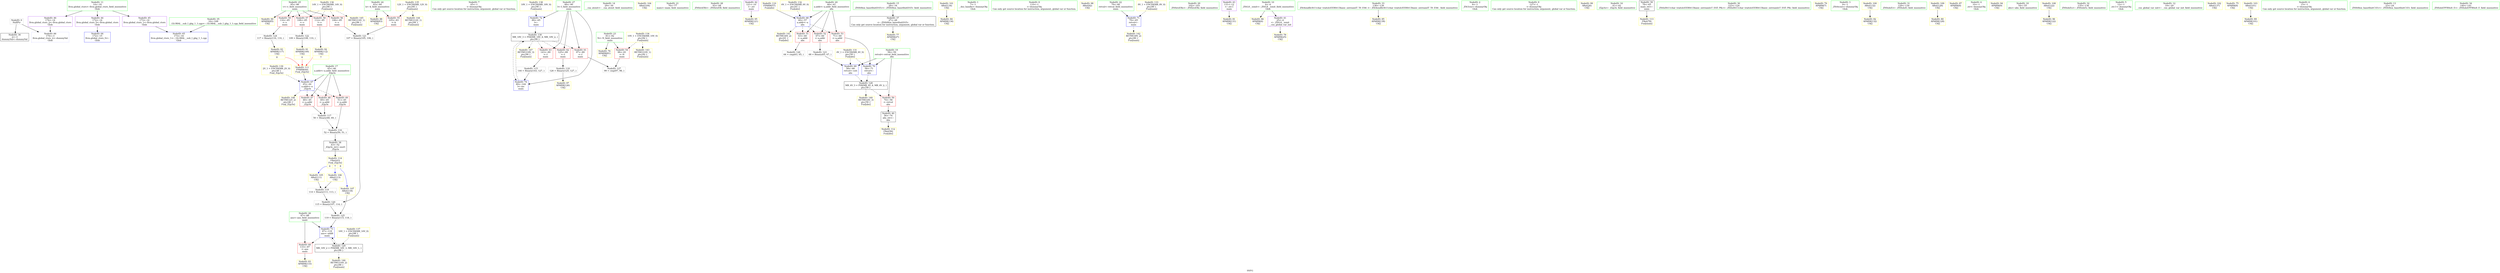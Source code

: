 digraph "SVFG" {
	label="SVFG";

	Node0x555d0f83f830 [shape=record,color=grey,label="{NodeID: 0\nNullPtr}"];
	Node0x555d0f83f830 -> Node0x555d0f845440[style=solid];
	Node0x555d0f83f830 -> Node0x555d0f847e10[style=solid];
	Node0x555d0f8491c0 [shape=record,color=yellow,style=double,label="{NodeID: 90\nAPARM(85)\nCS[]}"];
	Node0x555d0f843b50 [shape=record,color=green,label="{NodeID: 7\n65\<--1\n\<--dummyObj\nCan only get source location for instruction, argument, global var or function.}"];
	Node0x555d0f846000 [shape=record,color=yellow,style=double,label="{NodeID: 97\nAPARM(126)\nCS[]}"];
	Node0x555d0f843ff0 [shape=record,color=green,label="{NodeID: 14\n29\<--30\n__cxa_atexit\<--__cxa_atexit_field_insensitive\n}"];
	Node0x555d0f846430 [shape=record,color=yellow,style=double,label="{NodeID: 104\nARet(104)\nCS[]}"];
	Node0x555d0f844660 [shape=record,color=green,label="{NodeID: 21\n76\<--77\nmain\<--main_field_insensitive\n}"];
	Node0x555d0f84a850 [shape=record,color=yellow,style=double,label="{NodeID: 111\nFPARM(44)\nFun[_Z2p3x]}"];
	Node0x555d0f84a850 -> Node0x555d0f847f10[style=solid];
	Node0x555d0f844c40 [shape=record,color=green,label="{NodeID: 28\n93\<--94\n_ZNSirsERi\<--_ZNSirsERi_field_insensitive\n}"];
	Node0x555d0f84b500 [shape=record,color=grey,label="{NodeID: 118\n126 = Binary(125, 127, )\n}"];
	Node0x555d0f84b500 -> Node0x555d0f846000[style=solid];
	Node0x555d0f845340 [shape=record,color=green,label="{NodeID: 35\n16\<--168\n_GLOBAL__sub_I_ghg_1_1.cpp\<--_GLOBAL__sub_I_ghg_1_1.cpp_field_insensitive\n}"];
	Node0x555d0f845340 -> Node0x555d0f847d10[style=solid];
	Node0x555d0f84bf80 [shape=record,color=grey,label="{NodeID: 125\n119 = Binary(115, 118, )\n}"];
	Node0x555d0f84bf80 -> Node0x555d0f8483f0[style=solid];
	Node0x555d0f845980 [shape=record,color=purple,label="{NodeID: 42\n121\<--10\n\<--.str\nmain\n}"];
	Node0x555d0f845980 -> Node0x555d0f8495d0[style=solid];
	Node0x555d0f851850 [shape=record,color=yellow,style=double,label="{NodeID: 132\n6V_1 = ENCHI(MR_6V_0)\npts\{61 \}\nFun[abs]}"];
	Node0x555d0f851850 -> Node0x555d0f847fe0[style=dashed];
	Node0x555d0f846fe0 [shape=record,color=red,label="{NodeID: 49\n51\<--45\n\<--a.addr\n_Z2p3x\n}"];
	Node0x555d0f846fe0 -> Node0x555d0f84b200[style=solid];
	Node0x555d0f851ea0 [shape=record,color=yellow,style=double,label="{NodeID: 139\n2V_1 = ENCHI(MR_2V_0)\npts\{46 \}\nFun[_Z2p3x]}"];
	Node0x555d0f851ea0 -> Node0x555d0f847f10[style=dashed];
	Node0x555d0f847590 [shape=record,color=red,label="{NodeID: 56\n106\<--85\n\<--v\nmain\n}"];
	Node0x555d0f847590 -> Node0x555d0f84b980[style=solid];
	Node0x555d0f852f60 [shape=record,color=yellow,style=double,label="{NodeID: 146\nRETMU(16V_2)\npts\{88 \}\nFun[main]}"];
	Node0x555d0f847b40 [shape=record,color=red,label="{NodeID: 63\n143\<--89\n\<--I\nmain\n}"];
	Node0x555d0f847b40 -> Node0x555d0f84b080[style=solid];
	Node0x555d0f848180 [shape=record,color=blue,label="{NodeID: 70\n58\<--71\nretval\<--\nabs\n}"];
	Node0x555d0f848180 -> Node0x555d0f84fe30[style=dashed];
	Node0x555d0f848730 [shape=record,color=yellow,style=double,label="{NodeID: 77\nAPARM(27)\nCS[]}"];
	Node0x555d0f848ce0 [shape=record,color=yellow,style=double,label="{NodeID: 84\nAPARM(134)\nCS[]}"];
	Node0x555d0f840a90 [shape=record,color=green,label="{NodeID: 1\n7\<--1\n__dso_handle\<--dummyObj\nGlob }"];
	Node0x555d0f849290 [shape=record,color=yellow,style=double,label="{NodeID: 91\nAPARM(109)\nCS[]|{<s0>6}}"];
	Node0x555d0f849290:s0 -> Node0x555d0f84a850[style=solid,color=red];
	Node0x555d0f843be0 [shape=record,color=green,label="{NodeID: 8\n110\<--1\n\<--dummyObj\nCan only get source location for instruction, argument, global var or function.}"];
	Node0x555d0f8460d0 [shape=record,color=yellow,style=double,label="{NodeID: 98\nARet(92)\nCS[]}"];
	Node0x555d0f8440f0 [shape=record,color=green,label="{NodeID: 15\n28\<--34\n_ZNSt8ios_base4InitD1Ev\<--_ZNSt8ios_base4InitD1Ev_field_insensitive\n}"];
	Node0x555d0f8440f0 -> Node0x555d0f845540[style=solid];
	Node0x555d0f8464c0 [shape=record,color=yellow,style=double,label="{NodeID: 105\nARet(111)\nCS[]}"];
	Node0x555d0f8464c0 -> Node0x555d0f84b680[style=solid];
	Node0x555d0f844760 [shape=record,color=green,label="{NodeID: 22\n79\<--80\nretval\<--retval_field_insensitive\nmain\n}"];
	Node0x555d0f844760 -> Node0x555d0f848250[style=solid];
	Node0x555d0f84a9a0 [shape=record,color=yellow,style=double,label="{NodeID: 112\nFRet(56)\nFun[abs]}"];
	Node0x555d0f844d40 [shape=record,color=green,label="{NodeID: 29\n102\<--103\n_ZNSirsERx\<--_ZNSirsERx_field_insensitive\n}"];
	Node0x555d0f84b680 [shape=record,color=grey,label="{NodeID: 119\n114 = Binary(111, 113, )\n}"];
	Node0x555d0f84b680 -> Node0x555d0f84b800[style=solid];
	Node0x555d0f845440 [shape=record,color=black,label="{NodeID: 36\n2\<--3\ndummyVal\<--dummyVal\n}"];
	Node0x555d0f84c100 [shape=record,color=grey,label="{NodeID: 126\n64 = cmp(63, 65, )\n}"];
	Node0x555d0f845a50 [shape=record,color=purple,label="{NodeID: 43\n131\<--12\n\<--.str.1\nmain\n}"];
	Node0x555d0f845a50 -> Node0x555d0f848a70[style=solid];
	Node0x555d0f851930 [shape=record,color=yellow,style=double,label="{NodeID: 133\n8V_1 = ENCHI(MR_8V_0)\npts\{80 \}\nFun[main]}"];
	Node0x555d0f851930 -> Node0x555d0f848250[style=dashed];
	Node0x555d0f8470b0 [shape=record,color=red,label="{NodeID: 50\n74\<--58\n\<--retval\nabs\n}"];
	Node0x555d0f8470b0 -> Node0x555d0f8457e0[style=solid];
	Node0x555d0f851fb0 [shape=record,color=yellow,style=double,label="{NodeID: 140\nRETMU(4V_3)\npts\{59 \}\nFun[abs]}"];
	Node0x555d0f847660 [shape=record,color=red,label="{NodeID: 57\n108\<--85\n\<--v\nmain\n}"];
	Node0x555d0f847660 -> Node0x555d0f84bb00[style=solid];
	Node0x555d0f853040 [shape=record,color=yellow,style=double,label="{NodeID: 147\nRETMU(18V_3)\npts\{90 \}\nFun[main]}"];
	Node0x555d0f847c10 [shape=record,color=blue,label="{NodeID: 64\n172\<--15\nllvm.global_ctors_0\<--\nGlob }"];
	Node0x555d0f848250 [shape=record,color=blue,label="{NodeID: 71\n79\<--65\nretval\<--\nmain\n}"];
	Node0x555d0f848250 -> Node0x555d0f852bb0[style=dashed];
	Node0x555d0f848800 [shape=record,color=yellow,style=double,label="{NodeID: 78\nAPARM(25)\nCS[]}"];
	Node0x555d0f848db0 [shape=record,color=yellow,style=double,label="{NodeID: 85\nAPARM(138)\nCS[]}"];
	Node0x555d0f8430d0 [shape=record,color=green,label="{NodeID: 2\n8\<--1\n_ZSt3cin\<--dummyObj\nGlob }"];
	Node0x555d0f849360 [shape=record,color=yellow,style=double,label="{NodeID: 92\nAPARM(112)\nCS[]|{<s0>7}}"];
	Node0x555d0f849360:s0 -> Node0x555d0f84a850[style=solid,color=red];
	Node0x555d0f843c70 [shape=record,color=green,label="{NodeID: 9\n127\<--1\n\<--dummyObj\nCan only get source location for instruction, argument, global var or function.}"];
	Node0x555d0f846160 [shape=record,color=yellow,style=double,label="{NodeID: 99\nARet(26)\nCS[]}"];
	Node0x555d0f8441f0 [shape=record,color=green,label="{NodeID: 16\n41\<--42\n_Z2p3x\<--_Z2p3x_field_insensitive\n}"];
	Node0x555d0f846550 [shape=record,color=yellow,style=double,label="{NodeID: 106\nARet(113)\nCS[]}"];
	Node0x555d0f846550 -> Node0x555d0f84b680[style=solid];
	Node0x555d0f844830 [shape=record,color=green,label="{NodeID: 23\n81\<--82\nN\<--N_field_insensitive\nmain\n}"];
	Node0x555d0f844830 -> Node0x555d0f8473f0[style=solid];
	Node0x555d0f844830 -> Node0x555d0f848660[style=solid];
	Node0x555d0f84ae70 [shape=record,color=yellow,style=double,label="{NodeID: 113\nFRet(78)\nFun[main]}"];
	Node0x555d0f844e40 [shape=record,color=green,label="{NodeID: 30\n123\<--124\n_ZStlsISt11char_traitsIcEERSt13basic_ostreamIcT_ES5_PKc\<--_ZStlsISt11char_traitsIcEERSt13basic_ostreamIcT_ES5_PKc_field_insensitive\n}"];
	Node0x555d0f84b800 [shape=record,color=grey,label="{NodeID: 120\n115 = Binary(107, 114, )\n}"];
	Node0x555d0f84b800 -> Node0x555d0f84bf80[style=solid];
	Node0x555d0f845540 [shape=record,color=black,label="{NodeID: 37\n27\<--28\n\<--_ZNSt8ios_base4InitD1Ev\nCan only get source location for instruction, argument, global var or function.}"];
	Node0x555d0f845540 -> Node0x555d0f848730[style=solid];
	Node0x555d0f84c280 [shape=record,color=grey,label="{NodeID: 127\n99 = cmp(97, 98, )\n}"];
	Node0x555d0f845b20 [shape=record,color=purple,label="{NodeID: 44\n172\<--14\nllvm.global_ctors_0\<--llvm.global_ctors\nGlob }"];
	Node0x555d0f845b20 -> Node0x555d0f847c10[style=solid];
	Node0x555d0f851a40 [shape=record,color=yellow,style=double,label="{NodeID: 134\n10V_1 = ENCHI(MR_10V_0)\npts\{82 \}\nFun[main]}"];
	Node0x555d0f851a40 -> Node0x555d0f8473f0[style=dashed];
	Node0x555d0f851a40 -> Node0x555d0f852cc0[style=dashed];
	Node0x555d0f847180 [shape=record,color=red,label="{NodeID: 51\n63\<--60\n\<--a.addr\nabs\n}"];
	Node0x555d0f847180 -> Node0x555d0f84c100[style=solid];
	Node0x555d0f852ad0 [shape=record,color=yellow,style=double,label="{NodeID: 141\nRETMU(6V_2)\npts\{61 \}\nFun[abs]}"];
	Node0x555d0f847730 [shape=record,color=red,label="{NodeID: 58\n112\<--85\n\<--v\nmain\n}"];
	Node0x555d0f847730 -> Node0x555d0f849360[style=solid];
	Node0x555d0f853120 [shape=record,color=yellow,style=double,label="{NodeID: 148\nRETMU(2V_2)\npts\{46 \}\nFun[_Z2p3x]}"];
	Node0x555d0f847d10 [shape=record,color=blue,label="{NodeID: 65\n173\<--16\nllvm.global_ctors_1\<--_GLOBAL__sub_I_ghg_1_1.cpp\nGlob }"];
	Node0x555d0f848320 [shape=record,color=blue,label="{NodeID: 72\n89\<--65\nI\<--\nmain\n}"];
	Node0x555d0f848320 -> Node0x555d0f850830[style=dashed];
	Node0x555d0f8488d0 [shape=record,color=yellow,style=double,label="{NodeID: 79\nAPARM(7)\nCS[]}"];
	Node0x555d0f848e80 [shape=record,color=yellow,style=double,label="{NodeID: 86\nAPARM(4)\nCS[]}"];
	Node0x555d0f843160 [shape=record,color=green,label="{NodeID: 3\n9\<--1\n_ZSt4cout\<--dummyObj\nGlob }"];
	Node0x555d0f849430 [shape=record,color=yellow,style=double,label="{NodeID: 93\nAPARM(117)\nCS[]|{<s0>8}}"];
	Node0x555d0f849430:s0 -> Node0x555d0f84a850[style=solid,color=red];
	Node0x555d0f843d00 [shape=record,color=green,label="{NodeID: 10\n4\<--6\n_ZStL8__ioinit\<--_ZStL8__ioinit_field_insensitive\nGlob }"];
	Node0x555d0f843d00 -> Node0x555d0f8458b0[style=solid];
	Node0x555d0f843d00 -> Node0x555d0f848e80[style=solid];
	Node0x555d0f8461f0 [shape=record,color=yellow,style=double,label="{NodeID: 100\nARet(132)\nCS[]}"];
	Node0x555d0f8461f0 -> Node0x555d0f848b40[style=solid];
	Node0x555d0f8442f0 [shape=record,color=green,label="{NodeID: 17\n45\<--46\na.addr\<--a.addr_field_insensitive\n_Z2p3x\n}"];
	Node0x555d0f8442f0 -> Node0x555d0f845e20[style=solid];
	Node0x555d0f8442f0 -> Node0x555d0f846f10[style=solid];
	Node0x555d0f8442f0 -> Node0x555d0f846fe0[style=solid];
	Node0x555d0f8442f0 -> Node0x555d0f847f10[style=solid];
	Node0x555d0f8465e0 [shape=record,color=yellow,style=double,label="{NodeID: 107\nARet(118)\nCS[]}"];
	Node0x555d0f8465e0 -> Node0x555d0f84bf80[style=solid];
	Node0x555d0f844900 [shape=record,color=green,label="{NodeID: 24\n83\<--84\nk\<--k_field_insensitive\nmain\n}"];
	Node0x555d0f844900 -> Node0x555d0f8474c0[style=solid];
	Node0x555d0f844900 -> Node0x555d0f849020[style=solid];
	Node0x555d0f84af30 [shape=record,color=yellow,style=double,label="{NodeID: 114\nFRet(43)\nFun[_Z2p3x]|{<s0>6|<s1>7|<s2>8}}"];
	Node0x555d0f84af30:s0 -> Node0x555d0f8464c0[style=solid,color=blue];
	Node0x555d0f84af30:s1 -> Node0x555d0f846550[style=solid,color=blue];
	Node0x555d0f84af30:s2 -> Node0x555d0f8465e0[style=solid,color=blue];
	Node0x555d0f844f40 [shape=record,color=green,label="{NodeID: 31\n129\<--130\n_ZNSolsEi\<--_ZNSolsEi_field_insensitive\n}"];
	Node0x555d0f84b980 [shape=record,color=grey,label="{NodeID: 121\n107 = Binary(105, 106, )\n}"];
	Node0x555d0f84b980 -> Node0x555d0f84b800[style=solid];
	Node0x555d0f845640 [shape=record,color=black,label="{NodeID: 38\n43\<--52\n_Z2p3x_ret\<--mul1\n_Z2p3x\n}"];
	Node0x555d0f845640 -> Node0x555d0f84af30[style=solid];
	Node0x555d0f84fe30 [shape=record,color=black,label="{NodeID: 128\nMR_4V_3 = PHI(MR_4V_4, MR_4V_2, )\npts\{59 \}\n}"];
	Node0x555d0f84fe30 -> Node0x555d0f8470b0[style=dashed];
	Node0x555d0f84fe30 -> Node0x555d0f851fb0[style=dashed];
	Node0x555d0f845c20 [shape=record,color=purple,label="{NodeID: 45\n173\<--14\nllvm.global_ctors_1\<--llvm.global_ctors\nGlob }"];
	Node0x555d0f845c20 -> Node0x555d0f847d10[style=solid];
	Node0x555d0f851b20 [shape=record,color=yellow,style=double,label="{NodeID: 135\n12V_1 = ENCHI(MR_12V_0)\npts\{84 \}\nFun[main]}"];
	Node0x555d0f851b20 -> Node0x555d0f8474c0[style=dashed];
	Node0x555d0f851b20 -> Node0x555d0f852da0[style=dashed];
	Node0x555d0f847250 [shape=record,color=red,label="{NodeID: 52\n67\<--60\n\<--a.addr\nabs\n}"];
	Node0x555d0f847250 -> Node0x555d0f84bc80[style=solid];
	Node0x555d0f852bb0 [shape=record,color=yellow,style=double,label="{NodeID: 142\nRETMU(8V_2)\npts\{80 \}\nFun[main]}"];
	Node0x555d0f847800 [shape=record,color=red,label="{NodeID: 59\n116\<--85\n\<--v\nmain\n}"];
	Node0x555d0f847800 -> Node0x555d0f84be00[style=solid];
	Node0x555d0f847e10 [shape=record,color=blue, style = dotted,label="{NodeID: 66\n174\<--3\nllvm.global_ctors_2\<--dummyVal\nGlob }"];
	Node0x555d0f8483f0 [shape=record,color=blue,label="{NodeID: 73\n87\<--119\nans\<--add8\nmain\n}"];
	Node0x555d0f8483f0 -> Node0x555d0f8478d0[style=dashed];
	Node0x555d0f8483f0 -> Node0x555d0f850330[style=dashed];
	Node0x555d0f8489a0 [shape=record,color=yellow,style=double,label="{NodeID: 80\nAPARM(128)\nCS[]}"];
	Node0x555d0f848f50 [shape=record,color=yellow,style=double,label="{NodeID: 87\nAPARM(8)\nCS[]}"];
	Node0x555d0f8431f0 [shape=record,color=green,label="{NodeID: 4\n10\<--1\n.str\<--dummyObj\nGlob }"];
	Node0x555d0f849500 [shape=record,color=yellow,style=double,label="{NodeID: 94\nAPARM(9)\nCS[]}"];
	Node0x555d0f843d90 [shape=record,color=green,label="{NodeID: 11\n14\<--18\nllvm.global_ctors\<--llvm.global_ctors_field_insensitive\nGlob }"];
	Node0x555d0f843d90 -> Node0x555d0f845b20[style=solid];
	Node0x555d0f843d90 -> Node0x555d0f845c20[style=solid];
	Node0x555d0f843d90 -> Node0x555d0f845d20[style=solid];
	Node0x555d0f846280 [shape=record,color=yellow,style=double,label="{NodeID: 101\nARet(134)\nCS[]}"];
	Node0x555d0f846280 -> Node0x555d0f848ce0[style=solid];
	Node0x555d0f8443c0 [shape=record,color=green,label="{NodeID: 18\n54\<--55\nabs\<--abs_field_insensitive\n}"];
	Node0x555d0f846670 [shape=record,color=yellow,style=double,label="{NodeID: 108\nARet(122)\nCS[]}"];
	Node0x555d0f846670 -> Node0x555d0f845f30[style=solid];
	Node0x555d0f8449d0 [shape=record,color=green,label="{NodeID: 25\n85\<--86\nv\<--v_field_insensitive\nmain\n}"];
	Node0x555d0f8449d0 -> Node0x555d0f847590[style=solid];
	Node0x555d0f8449d0 -> Node0x555d0f847660[style=solid];
	Node0x555d0f8449d0 -> Node0x555d0f847730[style=solid];
	Node0x555d0f8449d0 -> Node0x555d0f847800[style=solid];
	Node0x555d0f8449d0 -> Node0x555d0f8491c0[style=solid];
	Node0x555d0f84b080 [shape=record,color=grey,label="{NodeID: 115\n144 = Binary(143, 127, )\n}"];
	Node0x555d0f84b080 -> Node0x555d0f8484c0[style=solid];
	Node0x555d0f845040 [shape=record,color=green,label="{NodeID: 32\n135\<--136\n_ZNSolsEx\<--_ZNSolsEx_field_insensitive\n}"];
	Node0x555d0f84bb00 [shape=record,color=grey,label="{NodeID: 122\n109 = Binary(108, 110, )\n}"];
	Node0x555d0f84bb00 -> Node0x555d0f849290[style=solid];
	Node0x555d0f845710 [shape=record,color=black,label="{NodeID: 39\n78\<--65\nmain_ret\<--\nmain\n}"];
	Node0x555d0f845710 -> Node0x555d0f84ae70[style=solid];
	Node0x555d0f850330 [shape=record,color=black,label="{NodeID: 129\nMR_16V_2 = PHI(MR_16V_3, MR_16V_1, )\npts\{88 \}\n}"];
	Node0x555d0f850330 -> Node0x555d0f8483f0[style=dashed];
	Node0x555d0f850330 -> Node0x555d0f852f60[style=dashed];
	Node0x555d0f845d20 [shape=record,color=purple,label="{NodeID: 46\n174\<--14\nllvm.global_ctors_2\<--llvm.global_ctors\nGlob }"];
	Node0x555d0f845d20 -> Node0x555d0f847e10[style=solid];
	Node0x555d0f851c00 [shape=record,color=yellow,style=double,label="{NodeID: 136\n14V_1 = ENCHI(MR_14V_0)\npts\{86 \}\nFun[main]}"];
	Node0x555d0f851c00 -> Node0x555d0f847590[style=dashed];
	Node0x555d0f851c00 -> Node0x555d0f847660[style=dashed];
	Node0x555d0f851c00 -> Node0x555d0f847730[style=dashed];
	Node0x555d0f851c00 -> Node0x555d0f847800[style=dashed];
	Node0x555d0f851c00 -> Node0x555d0f852e80[style=dashed];
	Node0x555d0f847320 [shape=record,color=red,label="{NodeID: 53\n71\<--60\n\<--a.addr\nabs\n}"];
	Node0x555d0f847320 -> Node0x555d0f848180[style=solid];
	Node0x555d0f852cc0 [shape=record,color=yellow,style=double,label="{NodeID: 143\nRETMU(10V_1)\npts\{82 \}\nFun[main]}"];
	Node0x555d0f8478d0 [shape=record,color=red,label="{NodeID: 60\n133\<--87\n\<--ans\nmain\n}"];
	Node0x555d0f8478d0 -> Node0x555d0f848c10[style=solid];
	Node0x555d0f847f10 [shape=record,color=blue,label="{NodeID: 67\n45\<--44\na.addr\<--a\n_Z2p3x\n}"];
	Node0x555d0f847f10 -> Node0x555d0f845e20[style=dashed];
	Node0x555d0f847f10 -> Node0x555d0f846f10[style=dashed];
	Node0x555d0f847f10 -> Node0x555d0f846fe0[style=dashed];
	Node0x555d0f847f10 -> Node0x555d0f853120[style=dashed];
	Node0x555d0f8484c0 [shape=record,color=blue,label="{NodeID: 74\n89\<--144\nI\<--inc\nmain\n}"];
	Node0x555d0f8484c0 -> Node0x555d0f850830[style=dashed];
	Node0x555d0f848a70 [shape=record,color=yellow,style=double,label="{NodeID: 81\nAPARM(131)\nCS[]}"];
	Node0x555d0f849020 [shape=record,color=yellow,style=double,label="{NodeID: 88\nAPARM(83)\nCS[]}"];
	Node0x555d0f843280 [shape=record,color=green,label="{NodeID: 5\n12\<--1\n.str.1\<--dummyObj\nGlob }"];
	Node0x555d0f8495d0 [shape=record,color=yellow,style=double,label="{NodeID: 95\nAPARM(121)\nCS[]}"];
	Node0x555d0f843e20 [shape=record,color=green,label="{NodeID: 12\n19\<--20\n__cxx_global_var_init\<--__cxx_global_var_init_field_insensitive\n}"];
	Node0x555d0f846310 [shape=record,color=yellow,style=double,label="{NodeID: 102\nARet(137)\nCS[]}"];
	Node0x555d0f8444c0 [shape=record,color=green,label="{NodeID: 19\n58\<--59\nretval\<--retval_field_insensitive\nabs\n}"];
	Node0x555d0f8444c0 -> Node0x555d0f8470b0[style=solid];
	Node0x555d0f8444c0 -> Node0x555d0f8480b0[style=solid];
	Node0x555d0f8444c0 -> Node0x555d0f848180[style=solid];
	Node0x555d0f84a670 [shape=record,color=yellow,style=double,label="{NodeID: 109\nARet(128)\nCS[]}"];
	Node0x555d0f84a670 -> Node0x555d0f8489a0[style=solid];
	Node0x555d0f844aa0 [shape=record,color=green,label="{NodeID: 26\n87\<--88\nans\<--ans_field_insensitive\nmain\n}"];
	Node0x555d0f844aa0 -> Node0x555d0f8478d0[style=solid];
	Node0x555d0f844aa0 -> Node0x555d0f8483f0[style=solid];
	Node0x555d0f84b200 [shape=record,color=grey,label="{NodeID: 116\n52 = Binary(50, 51, )\n}"];
	Node0x555d0f84b200 -> Node0x555d0f845640[style=solid];
	Node0x555d0f845140 [shape=record,color=green,label="{NodeID: 33\n138\<--139\n_ZSt4endlIcSt11char_traitsIcEERSt13basic_ostreamIT_T0_ES6_\<--_ZSt4endlIcSt11char_traitsIcEERSt13basic_ostreamIT_T0_ES6__field_insensitive\n}"];
	Node0x555d0f845140 -> Node0x555d0f848db0[style=solid];
	Node0x555d0f84bc80 [shape=record,color=grey,label="{NodeID: 123\n68 = Binary(65, 67, )\n}"];
	Node0x555d0f84bc80 -> Node0x555d0f8480b0[style=solid];
	Node0x555d0f8457e0 [shape=record,color=black,label="{NodeID: 40\n56\<--74\nabs_ret\<--\nabs\n}"];
	Node0x555d0f8457e0 -> Node0x555d0f84a9a0[style=solid];
	Node0x555d0f850830 [shape=record,color=black,label="{NodeID: 130\nMR_18V_3 = PHI(MR_18V_4, MR_18V_2, )\npts\{90 \}\n}"];
	Node0x555d0f850830 -> Node0x555d0f8479a0[style=dashed];
	Node0x555d0f850830 -> Node0x555d0f847a70[style=dashed];
	Node0x555d0f850830 -> Node0x555d0f847b40[style=dashed];
	Node0x555d0f850830 -> Node0x555d0f8484c0[style=dashed];
	Node0x555d0f850830 -> Node0x555d0f853040[style=dashed];
	Node0x555d0f845e20 [shape=record,color=red,label="{NodeID: 47\n48\<--45\n\<--a.addr\n_Z2p3x\n}"];
	Node0x555d0f845e20 -> Node0x555d0f84b380[style=solid];
	Node0x555d0f851ce0 [shape=record,color=yellow,style=double,label="{NodeID: 137\n16V_1 = ENCHI(MR_16V_0)\npts\{88 \}\nFun[main]}"];
	Node0x555d0f851ce0 -> Node0x555d0f850330[style=dashed];
	Node0x555d0f8473f0 [shape=record,color=red,label="{NodeID: 54\n98\<--81\n\<--N\nmain\n}"];
	Node0x555d0f8473f0 -> Node0x555d0f84c280[style=solid];
	Node0x555d0f852da0 [shape=record,color=yellow,style=double,label="{NodeID: 144\nRETMU(12V_1)\npts\{84 \}\nFun[main]}"];
	Node0x555d0f8479a0 [shape=record,color=red,label="{NodeID: 61\n97\<--89\n\<--I\nmain\n}"];
	Node0x555d0f8479a0 -> Node0x555d0f84c280[style=solid];
	Node0x555d0f847fe0 [shape=record,color=blue,label="{NodeID: 68\n60\<--57\na.addr\<--a\nabs\n}"];
	Node0x555d0f847fe0 -> Node0x555d0f847180[style=dashed];
	Node0x555d0f847fe0 -> Node0x555d0f847250[style=dashed];
	Node0x555d0f847fe0 -> Node0x555d0f847320[style=dashed];
	Node0x555d0f847fe0 -> Node0x555d0f852ad0[style=dashed];
	Node0x555d0f848590 [shape=record,color=yellow,style=double,label="{NodeID: 75\nAPARM(8)\nCS[]}"];
	Node0x555d0f848b40 [shape=record,color=yellow,style=double,label="{NodeID: 82\nAPARM(132)\nCS[]}"];
	Node0x555d0f8490f0 [shape=record,color=yellow,style=double,label="{NodeID: 89\nAPARM(101)\nCS[]}"];
	Node0x555d0f843ac0 [shape=record,color=green,label="{NodeID: 6\n15\<--1\n\<--dummyObj\nCan only get source location for instruction, argument, global var or function.}"];
	Node0x555d0f845f30 [shape=record,color=yellow,style=double,label="{NodeID: 96\nAPARM(122)\nCS[]}"];
	Node0x555d0f843ef0 [shape=record,color=green,label="{NodeID: 13\n23\<--24\n_ZNSt8ios_base4InitC1Ev\<--_ZNSt8ios_base4InitC1Ev_field_insensitive\n}"];
	Node0x555d0f8463a0 [shape=record,color=yellow,style=double,label="{NodeID: 103\nARet(101)\nCS[]}"];
	Node0x555d0f8463a0 -> Node0x555d0f8490f0[style=solid];
	Node0x555d0f844590 [shape=record,color=green,label="{NodeID: 20\n60\<--61\na.addr\<--a.addr_field_insensitive\nabs\n}"];
	Node0x555d0f844590 -> Node0x555d0f847180[style=solid];
	Node0x555d0f844590 -> Node0x555d0f847250[style=solid];
	Node0x555d0f844590 -> Node0x555d0f847320[style=solid];
	Node0x555d0f844590 -> Node0x555d0f847fe0[style=solid];
	Node0x555d0f84a700 [shape=record,color=yellow,style=double,label="{NodeID: 110\nFPARM(57)\nFun[abs]}"];
	Node0x555d0f84a700 -> Node0x555d0f847fe0[style=solid];
	Node0x555d0f844b70 [shape=record,color=green,label="{NodeID: 27\n89\<--90\nI\<--I_field_insensitive\nmain\n}"];
	Node0x555d0f844b70 -> Node0x555d0f8479a0[style=solid];
	Node0x555d0f844b70 -> Node0x555d0f847a70[style=solid];
	Node0x555d0f844b70 -> Node0x555d0f847b40[style=solid];
	Node0x555d0f844b70 -> Node0x555d0f848320[style=solid];
	Node0x555d0f844b70 -> Node0x555d0f8484c0[style=solid];
	Node0x555d0f84b380 [shape=record,color=grey,label="{NodeID: 117\n50 = Binary(48, 49, )\n}"];
	Node0x555d0f84b380 -> Node0x555d0f84b200[style=solid];
	Node0x555d0f845240 [shape=record,color=green,label="{NodeID: 34\n140\<--141\n_ZNSolsEPFRSoS_E\<--_ZNSolsEPFRSoS_E_field_insensitive\n}"];
	Node0x555d0f84be00 [shape=record,color=grey,label="{NodeID: 124\n117 = Binary(116, 110, )\n}"];
	Node0x555d0f84be00 -> Node0x555d0f849430[style=solid];
	Node0x555d0f8458b0 [shape=record,color=purple,label="{NodeID: 41\n25\<--4\n\<--_ZStL8__ioinit\n__cxx_global_var_init\n}"];
	Node0x555d0f8458b0 -> Node0x555d0f848800[style=solid];
	Node0x555d0f850d30 [shape=record,color=yellow,style=double,label="{NodeID: 131\n4V_1 = ENCHI(MR_4V_0)\npts\{59 \}\nFun[abs]}"];
	Node0x555d0f850d30 -> Node0x555d0f8480b0[style=dashed];
	Node0x555d0f850d30 -> Node0x555d0f848180[style=dashed];
	Node0x555d0f846f10 [shape=record,color=red,label="{NodeID: 48\n49\<--45\n\<--a.addr\n_Z2p3x\n}"];
	Node0x555d0f846f10 -> Node0x555d0f84b380[style=solid];
	Node0x555d0f851dc0 [shape=record,color=yellow,style=double,label="{NodeID: 138\n18V_1 = ENCHI(MR_18V_0)\npts\{90 \}\nFun[main]}"];
	Node0x555d0f851dc0 -> Node0x555d0f848320[style=dashed];
	Node0x555d0f8474c0 [shape=record,color=red,label="{NodeID: 55\n105\<--83\n\<--k\nmain\n}"];
	Node0x555d0f8474c0 -> Node0x555d0f84b980[style=solid];
	Node0x555d0f852e80 [shape=record,color=yellow,style=double,label="{NodeID: 145\nRETMU(14V_1)\npts\{86 \}\nFun[main]}"];
	Node0x555d0f847a70 [shape=record,color=red,label="{NodeID: 62\n125\<--89\n\<--I\nmain\n}"];
	Node0x555d0f847a70 -> Node0x555d0f84b500[style=solid];
	Node0x555d0f8480b0 [shape=record,color=blue,label="{NodeID: 69\n58\<--68\nretval\<--sub\nabs\n}"];
	Node0x555d0f8480b0 -> Node0x555d0f84fe30[style=dashed];
	Node0x555d0f848660 [shape=record,color=yellow,style=double,label="{NodeID: 76\nAPARM(81)\nCS[]}"];
	Node0x555d0f848c10 [shape=record,color=yellow,style=double,label="{NodeID: 83\nAPARM(133)\nCS[]}"];
}
